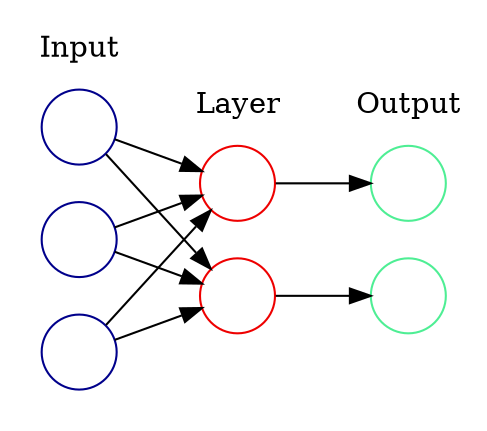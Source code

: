 digraph G {
 
        rankdir=LR
	splines=line
        
        node [fixedsize=true, label=""];
 
        subgraph cluster_0 {
		color=white;
		node [style=solid,color=blue4, shape=circle];
		x1 x2 x3;
		label = "Input";
	}
 
	subgraph cluster_1 {
		color=white;
		node [style=solid,color=red2, shape=circle];
		a b;
		label = "Layer";
	}
 
	subgraph cluster_2 {
		color=white;
		node [style=solid,color=seagreen2, shape=circle];
		o1 o2;
		label="Output";
	}
 
        x1 -> a;
        x1 -> b;
        x2 -> a;
        x2 -> b;
        x3 -> a;
        x3 -> b;
 
        a -> o1
        b -> o2

 
}